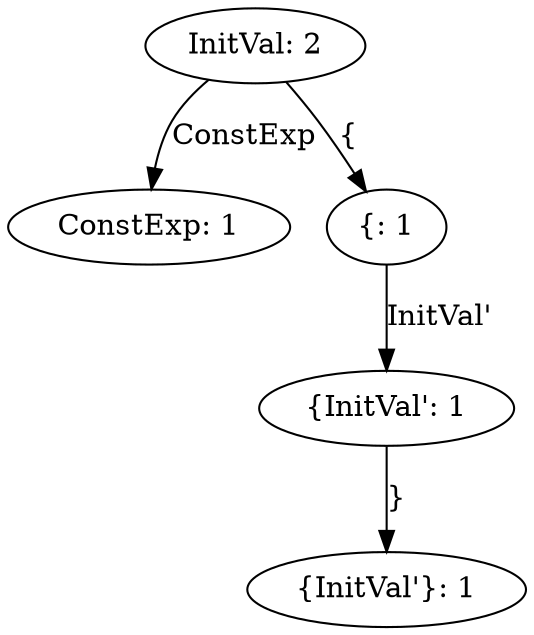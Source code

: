 digraph {
    0 [ label = "InitVal: 2" ]
    1 [ label = "ConstExp: 1" ]
    2 [ label = "{: 1" ]
    3 [ label = "{InitVal': 1" ]
    4 [ label = "{InitVal'}: 1" ]
    0 -> 1 [ label = "ConstExp" ]
    0 -> 2 [ label = "{" ]
    2 -> 3 [ label = "InitVal'" ]
    3 -> 4 [ label = "}" ]
}

